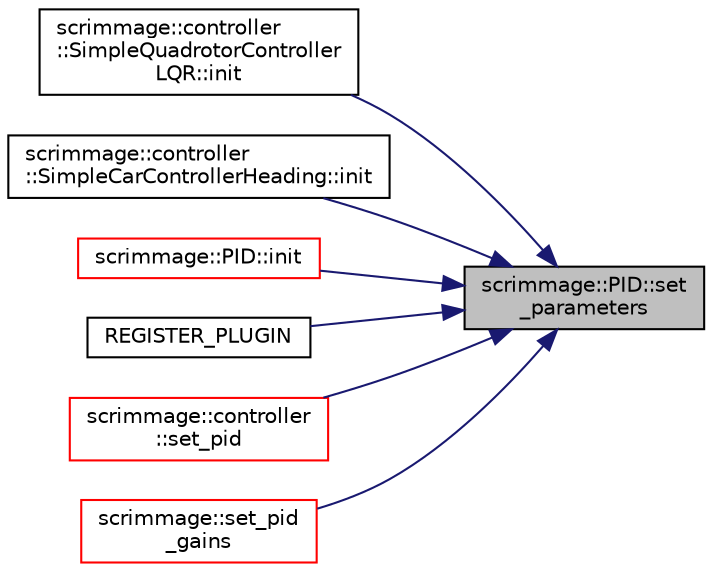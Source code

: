 digraph "scrimmage::PID::set_parameters"
{
 // LATEX_PDF_SIZE
  edge [fontname="Helvetica",fontsize="10",labelfontname="Helvetica",labelfontsize="10"];
  node [fontname="Helvetica",fontsize="10",shape=record];
  rankdir="RL";
  Node1 [label="scrimmage::PID::set\l_parameters",height=0.2,width=0.4,color="black", fillcolor="grey75", style="filled", fontcolor="black",tooltip=" "];
  Node1 -> Node2 [dir="back",color="midnightblue",fontsize="10",style="solid",fontname="Helvetica"];
  Node2 [label="scrimmage::controller\l::SimpleQuadrotorController\lLQR::init",height=0.2,width=0.4,color="black", fillcolor="white", style="filled",URL="$classscrimmage_1_1controller_1_1SimpleQuadrotorControllerLQR.html#a73baf76c82ef0241cd49944dcb073fbe",tooltip=" "];
  Node1 -> Node3 [dir="back",color="midnightblue",fontsize="10",style="solid",fontname="Helvetica"];
  Node3 [label="scrimmage::controller\l::SimpleCarControllerHeading::init",height=0.2,width=0.4,color="black", fillcolor="white", style="filled",URL="$classscrimmage_1_1controller_1_1SimpleCarControllerHeading.html#ac276c967ac06f29088ec5c05d7b4a473",tooltip=" "];
  Node1 -> Node4 [dir="back",color="midnightblue",fontsize="10",style="solid",fontname="Helvetica"];
  Node4 [label="scrimmage::PID::init",height=0.2,width=0.4,color="red", fillcolor="white", style="filled",URL="$classscrimmage_1_1PID.html#af0dfdaf6faa01780bec02a2f1605ce0c",tooltip=" "];
  Node1 -> Node9 [dir="back",color="midnightblue",fontsize="10",style="solid",fontname="Helvetica"];
  Node9 [label="REGISTER_PLUGIN",height=0.2,width=0.4,color="black", fillcolor="white", style="filled",URL="$MoveToGoalMS_8cpp.html#a3c243b06815d3c5e6359653de046c505",tooltip=" "];
  Node1 -> Node10 [dir="back",color="midnightblue",fontsize="10",style="solid",fontname="Helvetica"];
  Node10 [label="scrimmage::controller\l::set_pid",height=0.2,width=0.4,color="red", fillcolor="white", style="filled",URL="$namespacescrimmage_1_1controller.html#a5b7141b6d663554901650d6519554648",tooltip=" "];
  Node1 -> Node13 [dir="back",color="midnightblue",fontsize="10",style="solid",fontname="Helvetica"];
  Node13 [label="scrimmage::set_pid\l_gains",height=0.2,width=0.4,color="red", fillcolor="white", style="filled",URL="$namespacescrimmage.html#a2fa35a2c7a8826d63f0af21074149b6a",tooltip=" "];
}
